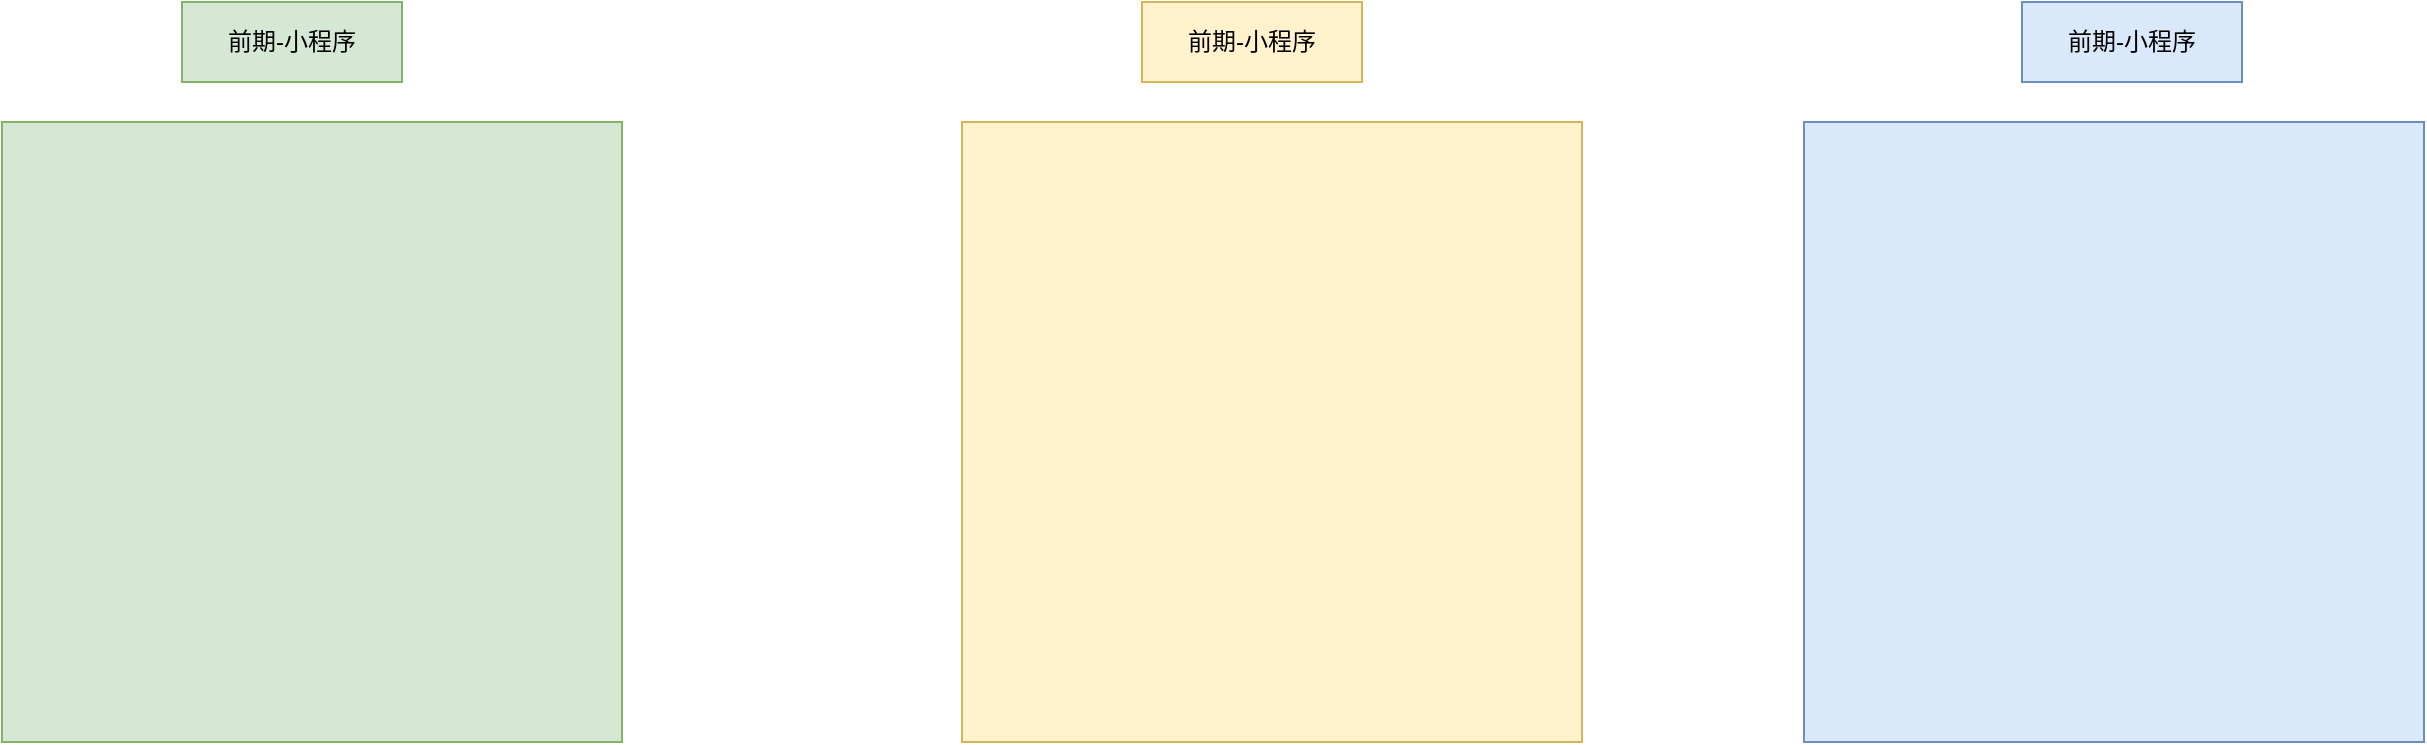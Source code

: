 <mxfile version="14.5.1" type="github">
  <diagram id="eBwaekxbl069Q2oMZIKk" name="第 1 页">
    <mxGraphModel dx="1303" dy="842" grid="1" gridSize="10" guides="1" tooltips="1" connect="1" arrows="1" fold="1" page="1" pageScale="1" pageWidth="827" pageHeight="1169" math="0" shadow="0">
      <root>
        <mxCell id="0" />
        <mxCell id="1" parent="0" />
        <mxCell id="nVnGu1UQP7cNqkmfe-Jb-1" value="" style="whiteSpace=wrap;html=1;aspect=fixed;fillColor=#d5e8d4;strokeColor=#82b366;" vertex="1" parent="1">
          <mxGeometry x="30" y="90" width="310" height="310" as="geometry" />
        </mxCell>
        <mxCell id="nVnGu1UQP7cNqkmfe-Jb-2" value="" style="whiteSpace=wrap;html=1;aspect=fixed;fillColor=#dae8fc;strokeColor=#6c8ebf;" vertex="1" parent="1">
          <mxGeometry x="931" y="90" width="310" height="310" as="geometry" />
        </mxCell>
        <mxCell id="nVnGu1UQP7cNqkmfe-Jb-3" value="" style="whiteSpace=wrap;html=1;aspect=fixed;fillColor=#fff2cc;strokeColor=#d6b656;" vertex="1" parent="1">
          <mxGeometry x="510" y="90" width="310" height="310" as="geometry" />
        </mxCell>
        <mxCell id="nVnGu1UQP7cNqkmfe-Jb-6" value="前期-小程序" style="rounded=0;whiteSpace=wrap;html=1;fillColor=#d5e8d4;strokeColor=#82b366;" vertex="1" parent="1">
          <mxGeometry x="120" y="30" width="110" height="40" as="geometry" />
        </mxCell>
        <mxCell id="nVnGu1UQP7cNqkmfe-Jb-7" value="前期-小程序" style="rounded=0;whiteSpace=wrap;html=1;fillColor=#fff2cc;strokeColor=#d6b656;" vertex="1" parent="1">
          <mxGeometry x="600" y="30" width="110" height="40" as="geometry" />
        </mxCell>
        <mxCell id="nVnGu1UQP7cNqkmfe-Jb-8" value="前期-小程序" style="rounded=0;whiteSpace=wrap;html=1;fillColor=#dae8fc;strokeColor=#6c8ebf;" vertex="1" parent="1">
          <mxGeometry x="1040" y="30" width="110" height="40" as="geometry" />
        </mxCell>
      </root>
    </mxGraphModel>
  </diagram>
</mxfile>
